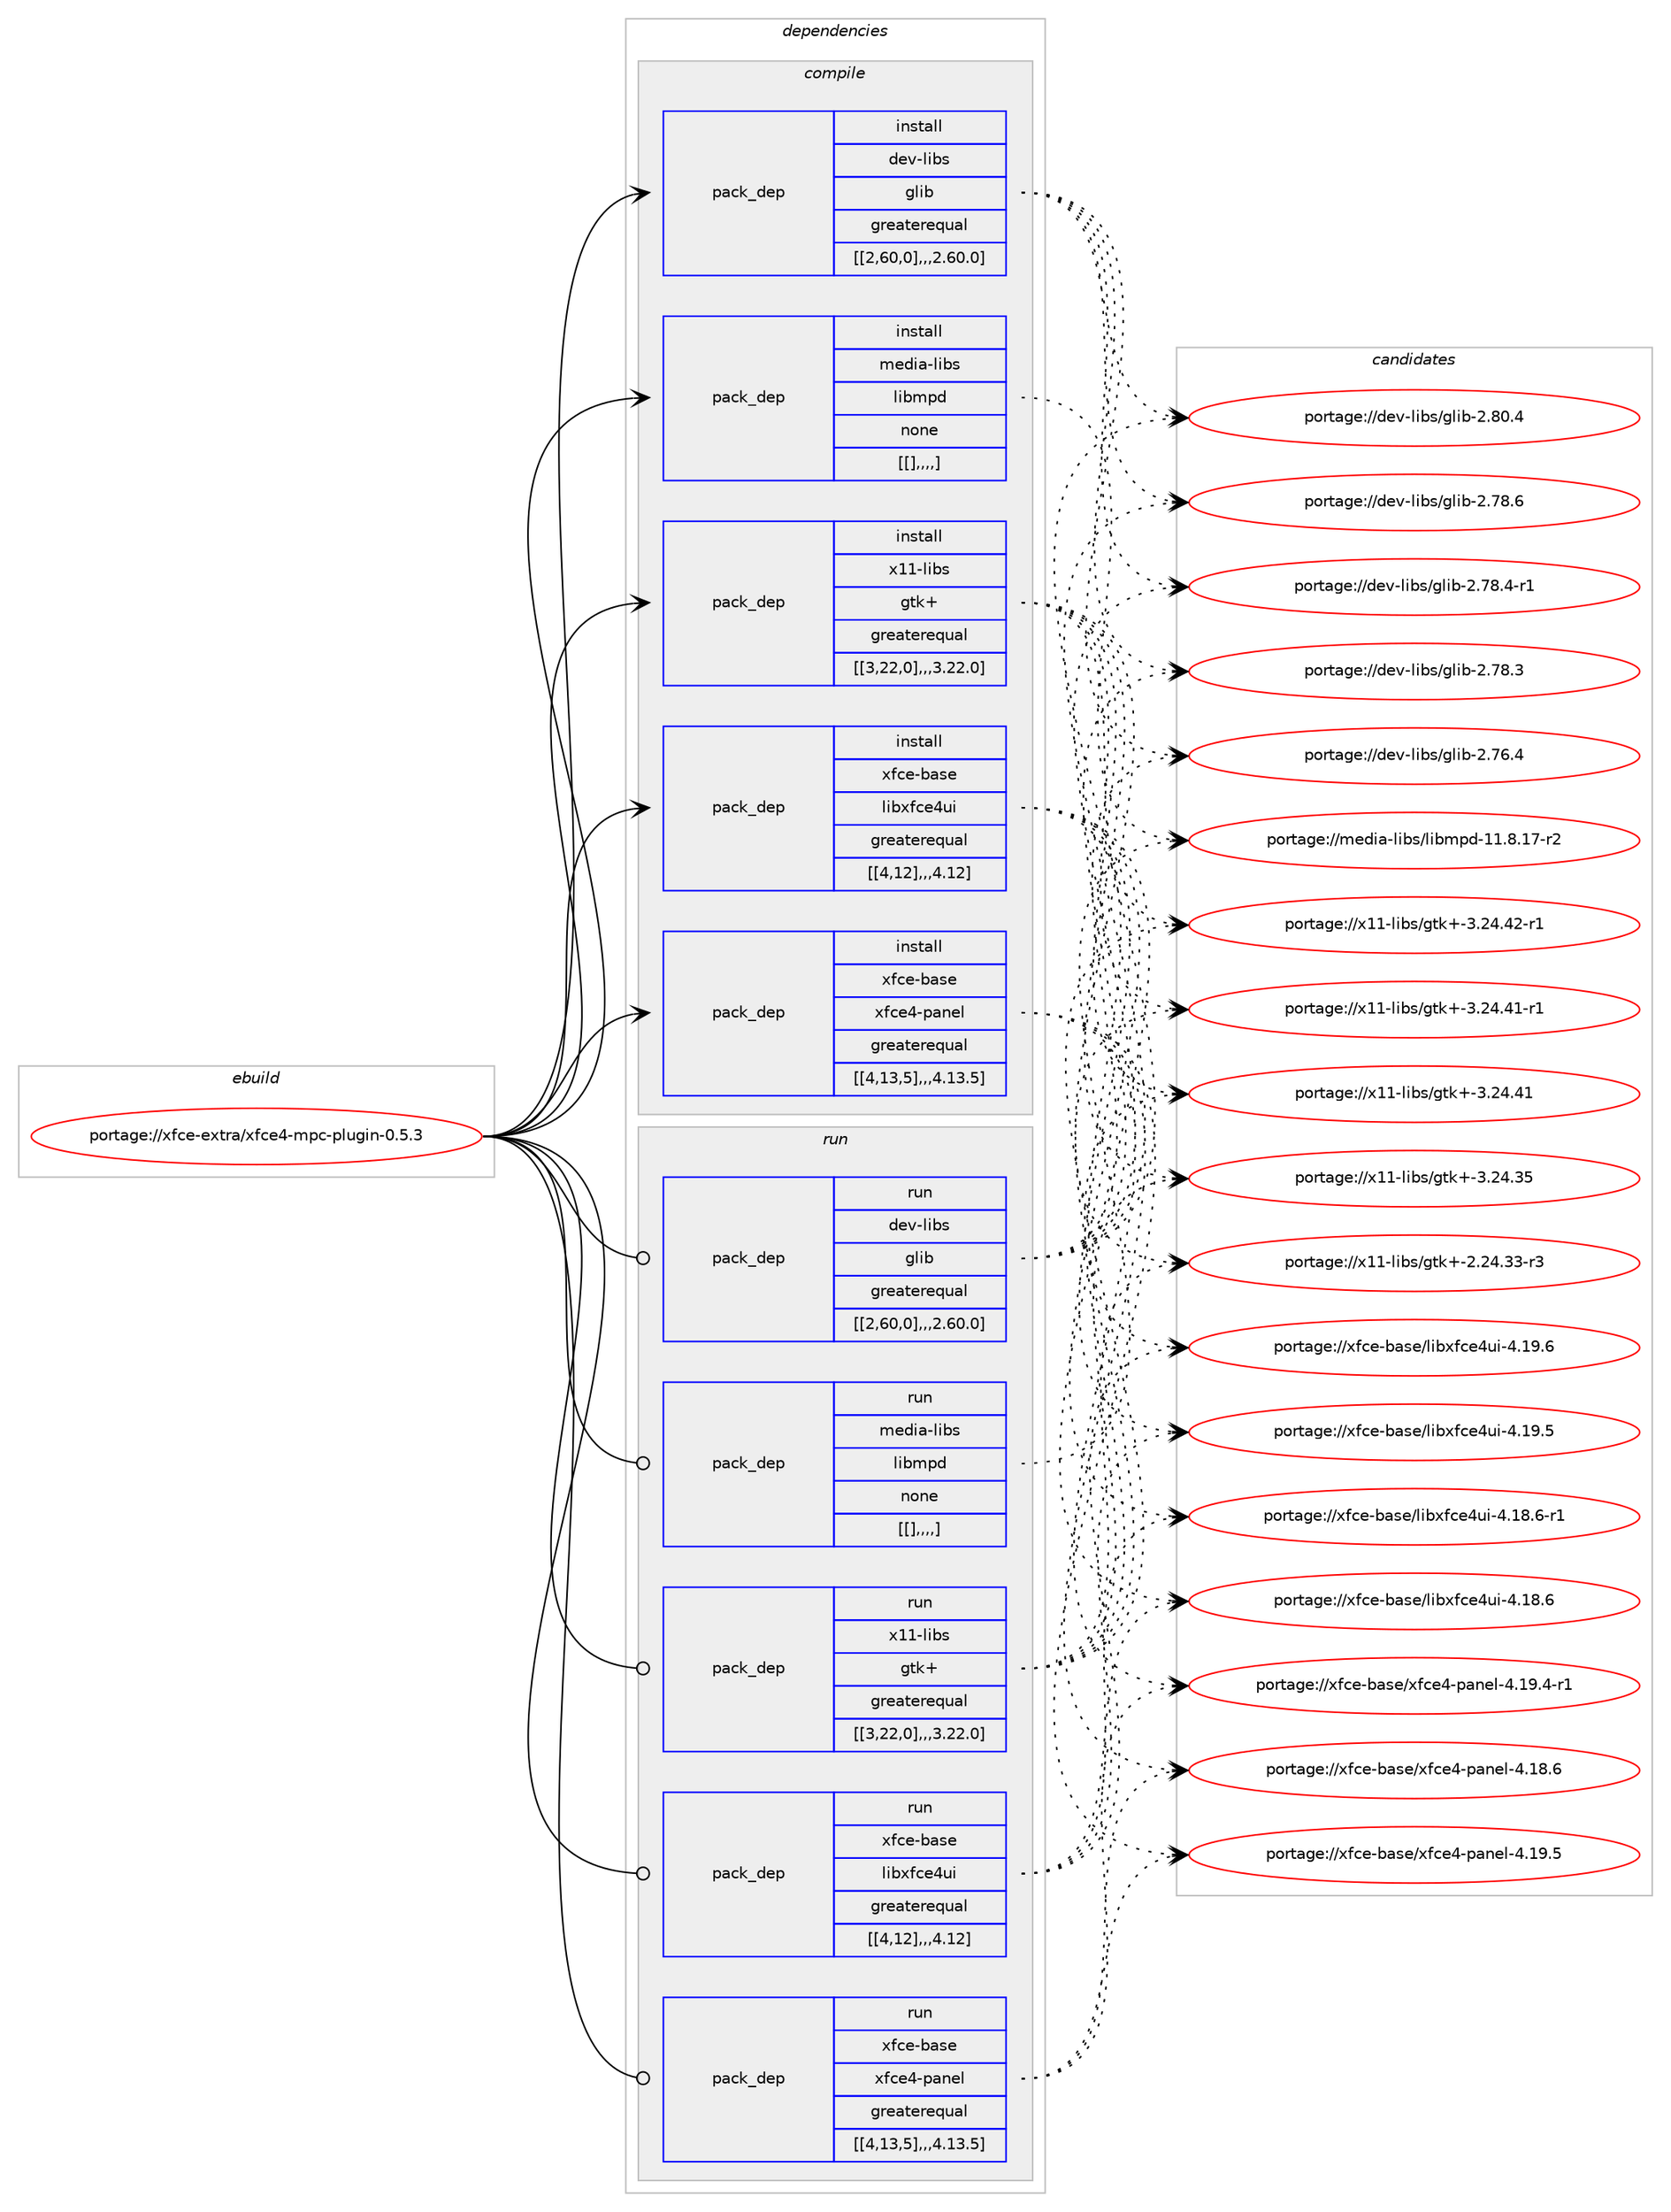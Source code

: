 digraph prolog {

# *************
# Graph options
# *************

newrank=true;
concentrate=true;
compound=true;
graph [rankdir=LR,fontname=Helvetica,fontsize=10,ranksep=1.5];#, ranksep=2.5, nodesep=0.2];
edge  [arrowhead=vee];
node  [fontname=Helvetica,fontsize=10];

# **********
# The ebuild
# **********

subgraph cluster_leftcol {
color=gray;
label=<<i>ebuild</i>>;
id [label="portage://xfce-extra/xfce4-mpc-plugin-0.5.3", color=red, width=4, href="../xfce-extra/xfce4-mpc-plugin-0.5.3.svg"];
}

# ****************
# The dependencies
# ****************

subgraph cluster_midcol {
color=gray;
label=<<i>dependencies</i>>;
subgraph cluster_compile {
fillcolor="#eeeeee";
style=filled;
label=<<i>compile</i>>;
subgraph pack361757 {
dependency497036 [label=<<TABLE BORDER="0" CELLBORDER="1" CELLSPACING="0" CELLPADDING="4" WIDTH="220"><TR><TD ROWSPAN="6" CELLPADDING="30">pack_dep</TD></TR><TR><TD WIDTH="110">install</TD></TR><TR><TD>dev-libs</TD></TR><TR><TD>glib</TD></TR><TR><TD>greaterequal</TD></TR><TR><TD>[[2,60,0],,,2.60.0]</TD></TR></TABLE>>, shape=none, color=blue];
}
id:e -> dependency497036:w [weight=20,style="solid",arrowhead="vee"];
subgraph pack361785 {
dependency497078 [label=<<TABLE BORDER="0" CELLBORDER="1" CELLSPACING="0" CELLPADDING="4" WIDTH="220"><TR><TD ROWSPAN="6" CELLPADDING="30">pack_dep</TD></TR><TR><TD WIDTH="110">install</TD></TR><TR><TD>media-libs</TD></TR><TR><TD>libmpd</TD></TR><TR><TD>none</TD></TR><TR><TD>[[],,,,]</TD></TR></TABLE>>, shape=none, color=blue];
}
id:e -> dependency497078:w [weight=20,style="solid",arrowhead="vee"];
subgraph pack361807 {
dependency497140 [label=<<TABLE BORDER="0" CELLBORDER="1" CELLSPACING="0" CELLPADDING="4" WIDTH="220"><TR><TD ROWSPAN="6" CELLPADDING="30">pack_dep</TD></TR><TR><TD WIDTH="110">install</TD></TR><TR><TD>x11-libs</TD></TR><TR><TD>gtk+</TD></TR><TR><TD>greaterequal</TD></TR><TR><TD>[[3,22,0],,,3.22.0]</TD></TR></TABLE>>, shape=none, color=blue];
}
id:e -> dependency497140:w [weight=20,style="solid",arrowhead="vee"];
subgraph pack361844 {
dependency497158 [label=<<TABLE BORDER="0" CELLBORDER="1" CELLSPACING="0" CELLPADDING="4" WIDTH="220"><TR><TD ROWSPAN="6" CELLPADDING="30">pack_dep</TD></TR><TR><TD WIDTH="110">install</TD></TR><TR><TD>xfce-base</TD></TR><TR><TD>libxfce4ui</TD></TR><TR><TD>greaterequal</TD></TR><TR><TD>[[4,12],,,4.12]</TD></TR></TABLE>>, shape=none, color=blue];
}
id:e -> dependency497158:w [weight=20,style="solid",arrowhead="vee"];
subgraph pack361857 {
dependency497177 [label=<<TABLE BORDER="0" CELLBORDER="1" CELLSPACING="0" CELLPADDING="4" WIDTH="220"><TR><TD ROWSPAN="6" CELLPADDING="30">pack_dep</TD></TR><TR><TD WIDTH="110">install</TD></TR><TR><TD>xfce-base</TD></TR><TR><TD>xfce4-panel</TD></TR><TR><TD>greaterequal</TD></TR><TR><TD>[[4,13,5],,,4.13.5]</TD></TR></TABLE>>, shape=none, color=blue];
}
id:e -> dependency497177:w [weight=20,style="solid",arrowhead="vee"];
}
subgraph cluster_compileandrun {
fillcolor="#eeeeee";
style=filled;
label=<<i>compile and run</i>>;
}
subgraph cluster_run {
fillcolor="#eeeeee";
style=filled;
label=<<i>run</i>>;
subgraph pack361872 {
dependency497202 [label=<<TABLE BORDER="0" CELLBORDER="1" CELLSPACING="0" CELLPADDING="4" WIDTH="220"><TR><TD ROWSPAN="6" CELLPADDING="30">pack_dep</TD></TR><TR><TD WIDTH="110">run</TD></TR><TR><TD>dev-libs</TD></TR><TR><TD>glib</TD></TR><TR><TD>greaterequal</TD></TR><TR><TD>[[2,60,0],,,2.60.0]</TD></TR></TABLE>>, shape=none, color=blue];
}
id:e -> dependency497202:w [weight=20,style="solid",arrowhead="odot"];
subgraph pack361891 {
dependency497204 [label=<<TABLE BORDER="0" CELLBORDER="1" CELLSPACING="0" CELLPADDING="4" WIDTH="220"><TR><TD ROWSPAN="6" CELLPADDING="30">pack_dep</TD></TR><TR><TD WIDTH="110">run</TD></TR><TR><TD>media-libs</TD></TR><TR><TD>libmpd</TD></TR><TR><TD>none</TD></TR><TR><TD>[[],,,,]</TD></TR></TABLE>>, shape=none, color=blue];
}
id:e -> dependency497204:w [weight=20,style="solid",arrowhead="odot"];
subgraph pack361903 {
dependency497238 [label=<<TABLE BORDER="0" CELLBORDER="1" CELLSPACING="0" CELLPADDING="4" WIDTH="220"><TR><TD ROWSPAN="6" CELLPADDING="30">pack_dep</TD></TR><TR><TD WIDTH="110">run</TD></TR><TR><TD>x11-libs</TD></TR><TR><TD>gtk+</TD></TR><TR><TD>greaterequal</TD></TR><TR><TD>[[3,22,0],,,3.22.0]</TD></TR></TABLE>>, shape=none, color=blue];
}
id:e -> dependency497238:w [weight=20,style="solid",arrowhead="odot"];
subgraph pack361927 {
dependency497244 [label=<<TABLE BORDER="0" CELLBORDER="1" CELLSPACING="0" CELLPADDING="4" WIDTH="220"><TR><TD ROWSPAN="6" CELLPADDING="30">pack_dep</TD></TR><TR><TD WIDTH="110">run</TD></TR><TR><TD>xfce-base</TD></TR><TR><TD>libxfce4ui</TD></TR><TR><TD>greaterequal</TD></TR><TR><TD>[[4,12],,,4.12]</TD></TR></TABLE>>, shape=none, color=blue];
}
id:e -> dependency497244:w [weight=20,style="solid",arrowhead="odot"];
subgraph pack361944 {
dependency497263 [label=<<TABLE BORDER="0" CELLBORDER="1" CELLSPACING="0" CELLPADDING="4" WIDTH="220"><TR><TD ROWSPAN="6" CELLPADDING="30">pack_dep</TD></TR><TR><TD WIDTH="110">run</TD></TR><TR><TD>xfce-base</TD></TR><TR><TD>xfce4-panel</TD></TR><TR><TD>greaterequal</TD></TR><TR><TD>[[4,13,5],,,4.13.5]</TD></TR></TABLE>>, shape=none, color=blue];
}
id:e -> dependency497263:w [weight=20,style="solid",arrowhead="odot"];
}
}

# **************
# The candidates
# **************

subgraph cluster_choices {
rank=same;
color=gray;
label=<<i>candidates</i>>;

subgraph choice361086 {
color=black;
nodesep=1;
choice1001011184510810598115471031081059845504656484652 [label="portage://dev-libs/glib-2.80.4", color=red, width=4,href="../dev-libs/glib-2.80.4.svg"];
choice1001011184510810598115471031081059845504655564654 [label="portage://dev-libs/glib-2.78.6", color=red, width=4,href="../dev-libs/glib-2.78.6.svg"];
choice10010111845108105981154710310810598455046555646524511449 [label="portage://dev-libs/glib-2.78.4-r1", color=red, width=4,href="../dev-libs/glib-2.78.4-r1.svg"];
choice1001011184510810598115471031081059845504655564651 [label="portage://dev-libs/glib-2.78.3", color=red, width=4,href="../dev-libs/glib-2.78.3.svg"];
choice1001011184510810598115471031081059845504655544652 [label="portage://dev-libs/glib-2.76.4", color=red, width=4,href="../dev-libs/glib-2.76.4.svg"];
dependency497036:e -> choice1001011184510810598115471031081059845504656484652:w [style=dotted,weight="100"];
dependency497036:e -> choice1001011184510810598115471031081059845504655564654:w [style=dotted,weight="100"];
dependency497036:e -> choice10010111845108105981154710310810598455046555646524511449:w [style=dotted,weight="100"];
dependency497036:e -> choice1001011184510810598115471031081059845504655564651:w [style=dotted,weight="100"];
dependency497036:e -> choice1001011184510810598115471031081059845504655544652:w [style=dotted,weight="100"];
}
subgraph choice361146 {
color=black;
nodesep=1;
choice109101100105974510810598115471081059810911210045494946564649554511450 [label="portage://media-libs/libmpd-11.8.17-r2", color=red, width=4,href="../media-libs/libmpd-11.8.17-r2.svg"];
dependency497078:e -> choice109101100105974510810598115471081059810911210045494946564649554511450:w [style=dotted,weight="100"];
}
subgraph choice361149 {
color=black;
nodesep=1;
choice12049494510810598115471031161074345514650524652504511449 [label="portage://x11-libs/gtk+-3.24.42-r1", color=red, width=4,href="../x11-libs/gtk+-3.24.42-r1.svg"];
choice12049494510810598115471031161074345514650524652494511449 [label="portage://x11-libs/gtk+-3.24.41-r1", color=red, width=4,href="../x11-libs/gtk+-3.24.41-r1.svg"];
choice1204949451081059811547103116107434551465052465249 [label="portage://x11-libs/gtk+-3.24.41", color=red, width=4,href="../x11-libs/gtk+-3.24.41.svg"];
choice1204949451081059811547103116107434551465052465153 [label="portage://x11-libs/gtk+-3.24.35", color=red, width=4,href="../x11-libs/gtk+-3.24.35.svg"];
choice12049494510810598115471031161074345504650524651514511451 [label="portage://x11-libs/gtk+-2.24.33-r3", color=red, width=4,href="../x11-libs/gtk+-2.24.33-r3.svg"];
dependency497140:e -> choice12049494510810598115471031161074345514650524652504511449:w [style=dotted,weight="100"];
dependency497140:e -> choice12049494510810598115471031161074345514650524652494511449:w [style=dotted,weight="100"];
dependency497140:e -> choice1204949451081059811547103116107434551465052465249:w [style=dotted,weight="100"];
dependency497140:e -> choice1204949451081059811547103116107434551465052465153:w [style=dotted,weight="100"];
dependency497140:e -> choice12049494510810598115471031161074345504650524651514511451:w [style=dotted,weight="100"];
}
subgraph choice361155 {
color=black;
nodesep=1;
choice120102991014598971151014710810598120102991015211710545524649574654 [label="portage://xfce-base/libxfce4ui-4.19.6", color=red, width=4,href="../xfce-base/libxfce4ui-4.19.6.svg"];
choice120102991014598971151014710810598120102991015211710545524649574653 [label="portage://xfce-base/libxfce4ui-4.19.5", color=red, width=4,href="../xfce-base/libxfce4ui-4.19.5.svg"];
choice1201029910145989711510147108105981201029910152117105455246495646544511449 [label="portage://xfce-base/libxfce4ui-4.18.6-r1", color=red, width=4,href="../xfce-base/libxfce4ui-4.18.6-r1.svg"];
choice120102991014598971151014710810598120102991015211710545524649564654 [label="portage://xfce-base/libxfce4ui-4.18.6", color=red, width=4,href="../xfce-base/libxfce4ui-4.18.6.svg"];
dependency497158:e -> choice120102991014598971151014710810598120102991015211710545524649574654:w [style=dotted,weight="100"];
dependency497158:e -> choice120102991014598971151014710810598120102991015211710545524649574653:w [style=dotted,weight="100"];
dependency497158:e -> choice1201029910145989711510147108105981201029910152117105455246495646544511449:w [style=dotted,weight="100"];
dependency497158:e -> choice120102991014598971151014710810598120102991015211710545524649564654:w [style=dotted,weight="100"];
}
subgraph choice361161 {
color=black;
nodesep=1;
choice12010299101459897115101471201029910152451129711010110845524649574653 [label="portage://xfce-base/xfce4-panel-4.19.5", color=red, width=4,href="../xfce-base/xfce4-panel-4.19.5.svg"];
choice120102991014598971151014712010299101524511297110101108455246495746524511449 [label="portage://xfce-base/xfce4-panel-4.19.4-r1", color=red, width=4,href="../xfce-base/xfce4-panel-4.19.4-r1.svg"];
choice12010299101459897115101471201029910152451129711010110845524649564654 [label="portage://xfce-base/xfce4-panel-4.18.6", color=red, width=4,href="../xfce-base/xfce4-panel-4.18.6.svg"];
dependency497177:e -> choice12010299101459897115101471201029910152451129711010110845524649574653:w [style=dotted,weight="100"];
dependency497177:e -> choice120102991014598971151014712010299101524511297110101108455246495746524511449:w [style=dotted,weight="100"];
dependency497177:e -> choice12010299101459897115101471201029910152451129711010110845524649564654:w [style=dotted,weight="100"];
}
subgraph choice361169 {
color=black;
nodesep=1;
choice1001011184510810598115471031081059845504656484652 [label="portage://dev-libs/glib-2.80.4", color=red, width=4,href="../dev-libs/glib-2.80.4.svg"];
choice1001011184510810598115471031081059845504655564654 [label="portage://dev-libs/glib-2.78.6", color=red, width=4,href="../dev-libs/glib-2.78.6.svg"];
choice10010111845108105981154710310810598455046555646524511449 [label="portage://dev-libs/glib-2.78.4-r1", color=red, width=4,href="../dev-libs/glib-2.78.4-r1.svg"];
choice1001011184510810598115471031081059845504655564651 [label="portage://dev-libs/glib-2.78.3", color=red, width=4,href="../dev-libs/glib-2.78.3.svg"];
choice1001011184510810598115471031081059845504655544652 [label="portage://dev-libs/glib-2.76.4", color=red, width=4,href="../dev-libs/glib-2.76.4.svg"];
dependency497202:e -> choice1001011184510810598115471031081059845504656484652:w [style=dotted,weight="100"];
dependency497202:e -> choice1001011184510810598115471031081059845504655564654:w [style=dotted,weight="100"];
dependency497202:e -> choice10010111845108105981154710310810598455046555646524511449:w [style=dotted,weight="100"];
dependency497202:e -> choice1001011184510810598115471031081059845504655564651:w [style=dotted,weight="100"];
dependency497202:e -> choice1001011184510810598115471031081059845504655544652:w [style=dotted,weight="100"];
}
subgraph choice361176 {
color=black;
nodesep=1;
choice109101100105974510810598115471081059810911210045494946564649554511450 [label="portage://media-libs/libmpd-11.8.17-r2", color=red, width=4,href="../media-libs/libmpd-11.8.17-r2.svg"];
dependency497204:e -> choice109101100105974510810598115471081059810911210045494946564649554511450:w [style=dotted,weight="100"];
}
subgraph choice361178 {
color=black;
nodesep=1;
choice12049494510810598115471031161074345514650524652504511449 [label="portage://x11-libs/gtk+-3.24.42-r1", color=red, width=4,href="../x11-libs/gtk+-3.24.42-r1.svg"];
choice12049494510810598115471031161074345514650524652494511449 [label="portage://x11-libs/gtk+-3.24.41-r1", color=red, width=4,href="../x11-libs/gtk+-3.24.41-r1.svg"];
choice1204949451081059811547103116107434551465052465249 [label="portage://x11-libs/gtk+-3.24.41", color=red, width=4,href="../x11-libs/gtk+-3.24.41.svg"];
choice1204949451081059811547103116107434551465052465153 [label="portage://x11-libs/gtk+-3.24.35", color=red, width=4,href="../x11-libs/gtk+-3.24.35.svg"];
choice12049494510810598115471031161074345504650524651514511451 [label="portage://x11-libs/gtk+-2.24.33-r3", color=red, width=4,href="../x11-libs/gtk+-2.24.33-r3.svg"];
dependency497238:e -> choice12049494510810598115471031161074345514650524652504511449:w [style=dotted,weight="100"];
dependency497238:e -> choice12049494510810598115471031161074345514650524652494511449:w [style=dotted,weight="100"];
dependency497238:e -> choice1204949451081059811547103116107434551465052465249:w [style=dotted,weight="100"];
dependency497238:e -> choice1204949451081059811547103116107434551465052465153:w [style=dotted,weight="100"];
dependency497238:e -> choice12049494510810598115471031161074345504650524651514511451:w [style=dotted,weight="100"];
}
subgraph choice361233 {
color=black;
nodesep=1;
choice120102991014598971151014710810598120102991015211710545524649574654 [label="portage://xfce-base/libxfce4ui-4.19.6", color=red, width=4,href="../xfce-base/libxfce4ui-4.19.6.svg"];
choice120102991014598971151014710810598120102991015211710545524649574653 [label="portage://xfce-base/libxfce4ui-4.19.5", color=red, width=4,href="../xfce-base/libxfce4ui-4.19.5.svg"];
choice1201029910145989711510147108105981201029910152117105455246495646544511449 [label="portage://xfce-base/libxfce4ui-4.18.6-r1", color=red, width=4,href="../xfce-base/libxfce4ui-4.18.6-r1.svg"];
choice120102991014598971151014710810598120102991015211710545524649564654 [label="portage://xfce-base/libxfce4ui-4.18.6", color=red, width=4,href="../xfce-base/libxfce4ui-4.18.6.svg"];
dependency497244:e -> choice120102991014598971151014710810598120102991015211710545524649574654:w [style=dotted,weight="100"];
dependency497244:e -> choice120102991014598971151014710810598120102991015211710545524649574653:w [style=dotted,weight="100"];
dependency497244:e -> choice1201029910145989711510147108105981201029910152117105455246495646544511449:w [style=dotted,weight="100"];
dependency497244:e -> choice120102991014598971151014710810598120102991015211710545524649564654:w [style=dotted,weight="100"];
}
subgraph choice361253 {
color=black;
nodesep=1;
choice12010299101459897115101471201029910152451129711010110845524649574653 [label="portage://xfce-base/xfce4-panel-4.19.5", color=red, width=4,href="../xfce-base/xfce4-panel-4.19.5.svg"];
choice120102991014598971151014712010299101524511297110101108455246495746524511449 [label="portage://xfce-base/xfce4-panel-4.19.4-r1", color=red, width=4,href="../xfce-base/xfce4-panel-4.19.4-r1.svg"];
choice12010299101459897115101471201029910152451129711010110845524649564654 [label="portage://xfce-base/xfce4-panel-4.18.6", color=red, width=4,href="../xfce-base/xfce4-panel-4.18.6.svg"];
dependency497263:e -> choice12010299101459897115101471201029910152451129711010110845524649574653:w [style=dotted,weight="100"];
dependency497263:e -> choice120102991014598971151014712010299101524511297110101108455246495746524511449:w [style=dotted,weight="100"];
dependency497263:e -> choice12010299101459897115101471201029910152451129711010110845524649564654:w [style=dotted,weight="100"];
}
}

}
